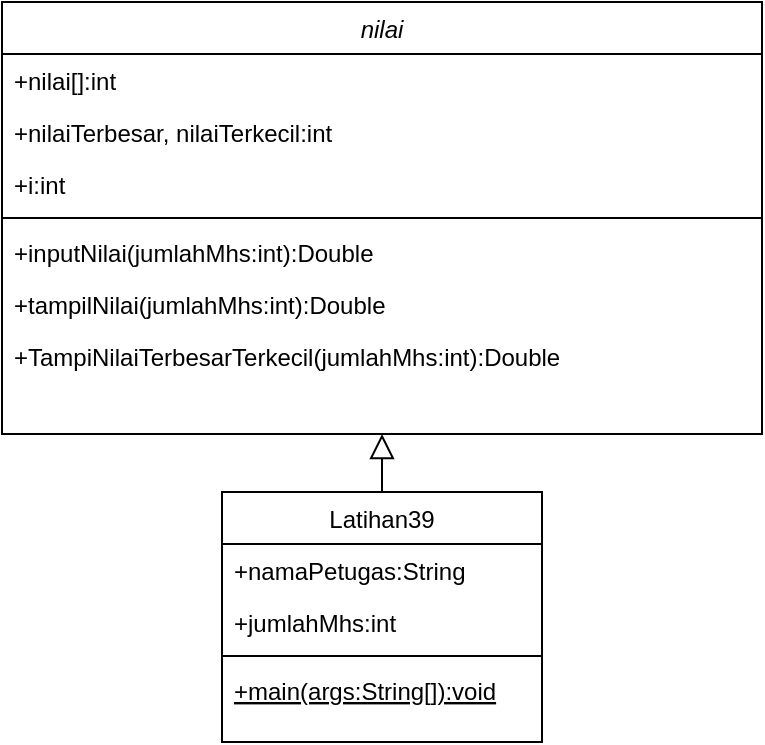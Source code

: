 <mxfile version="13.8.9-1" type="github">
  <diagram id="C5RBs43oDa-KdzZeNtuy" name="Page-1">
    <mxGraphModel dx="1422" dy="762" grid="1" gridSize="10" guides="1" tooltips="1" connect="1" arrows="1" fold="1" page="1" pageScale="1" pageWidth="827" pageHeight="1169" math="0" shadow="0">
      <root>
        <mxCell id="WIyWlLk6GJQsqaUBKTNV-0" />
        <mxCell id="WIyWlLk6GJQsqaUBKTNV-1" parent="WIyWlLk6GJQsqaUBKTNV-0" />
        <mxCell id="v2fbGBIJ8o61CAA1YX-M-0" value="nilai" style="swimlane;fontStyle=2;align=center;verticalAlign=top;childLayout=stackLayout;horizontal=1;startSize=26;horizontalStack=0;resizeParent=1;resizeLast=0;collapsible=1;marginBottom=0;rounded=0;shadow=0;strokeWidth=1;" parent="WIyWlLk6GJQsqaUBKTNV-1" vertex="1">
          <mxGeometry x="220" y="180" width="380" height="216" as="geometry">
            <mxRectangle x="230" y="140" width="160" height="26" as="alternateBounds" />
          </mxGeometry>
        </mxCell>
        <mxCell id="v2fbGBIJ8o61CAA1YX-M-1" value="+nilai[]:int" style="text;align=left;verticalAlign=top;spacingLeft=4;spacingRight=4;overflow=hidden;rotatable=0;points=[[0,0.5],[1,0.5]];portConstraint=eastwest;" parent="v2fbGBIJ8o61CAA1YX-M-0" vertex="1">
          <mxGeometry y="26" width="380" height="26" as="geometry" />
        </mxCell>
        <mxCell id="v2fbGBIJ8o61CAA1YX-M-2" value="+nilaiTerbesar, nilaiTerkecil:int" style="text;align=left;verticalAlign=top;spacingLeft=4;spacingRight=4;overflow=hidden;rotatable=0;points=[[0,0.5],[1,0.5]];portConstraint=eastwest;" parent="v2fbGBIJ8o61CAA1YX-M-0" vertex="1">
          <mxGeometry y="52" width="380" height="26" as="geometry" />
        </mxCell>
        <mxCell id="v2fbGBIJ8o61CAA1YX-M-17" value="+i:int" style="text;align=left;verticalAlign=top;spacingLeft=4;spacingRight=4;overflow=hidden;rotatable=0;points=[[0,0.5],[1,0.5]];portConstraint=eastwest;" parent="v2fbGBIJ8o61CAA1YX-M-0" vertex="1">
          <mxGeometry y="78" width="380" height="26" as="geometry" />
        </mxCell>
        <mxCell id="v2fbGBIJ8o61CAA1YX-M-5" value="" style="line;html=1;strokeWidth=1;align=left;verticalAlign=middle;spacingTop=-1;spacingLeft=3;spacingRight=3;rotatable=0;labelPosition=right;points=[];portConstraint=eastwest;" parent="v2fbGBIJ8o61CAA1YX-M-0" vertex="1">
          <mxGeometry y="104" width="380" height="8" as="geometry" />
        </mxCell>
        <mxCell id="v2fbGBIJ8o61CAA1YX-M-6" value="+inputNilai(jumlahMhs:int):Double" style="text;align=left;verticalAlign=top;spacingLeft=4;spacingRight=4;overflow=hidden;rotatable=0;points=[[0,0.5],[1,0.5]];portConstraint=eastwest;" parent="v2fbGBIJ8o61CAA1YX-M-0" vertex="1">
          <mxGeometry y="112" width="380" height="26" as="geometry" />
        </mxCell>
        <mxCell id="v2fbGBIJ8o61CAA1YX-M-16" value="+tampilNilai(jumlahMhs:int):Double" style="text;align=left;verticalAlign=top;spacingLeft=4;spacingRight=4;overflow=hidden;rotatable=0;points=[[0,0.5],[1,0.5]];portConstraint=eastwest;" parent="v2fbGBIJ8o61CAA1YX-M-0" vertex="1">
          <mxGeometry y="138" width="380" height="26" as="geometry" />
        </mxCell>
        <mxCell id="v2fbGBIJ8o61CAA1YX-M-15" value="+TampiNilaiTerbesarTerkecil(jumlahMhs:int):Double" style="text;align=left;verticalAlign=top;spacingLeft=4;spacingRight=4;overflow=hidden;rotatable=0;points=[[0,0.5],[1,0.5]];portConstraint=eastwest;" parent="v2fbGBIJ8o61CAA1YX-M-0" vertex="1">
          <mxGeometry y="164" width="380" height="26" as="geometry" />
        </mxCell>
        <mxCell id="v2fbGBIJ8o61CAA1YX-M-8" value="Latihan39" style="swimlane;fontStyle=0;align=center;verticalAlign=top;childLayout=stackLayout;horizontal=1;startSize=26;horizontalStack=0;resizeParent=1;resizeLast=0;collapsible=1;marginBottom=0;rounded=0;shadow=0;strokeWidth=1;" parent="WIyWlLk6GJQsqaUBKTNV-1" vertex="1">
          <mxGeometry x="330" y="425" width="160" height="125" as="geometry">
            <mxRectangle x="130" y="380" width="160" height="26" as="alternateBounds" />
          </mxGeometry>
        </mxCell>
        <mxCell id="v2fbGBIJ8o61CAA1YX-M-9" value="+namaPetugas:String" style="text;align=left;verticalAlign=top;spacingLeft=4;spacingRight=4;overflow=hidden;rotatable=0;points=[[0,0.5],[1,0.5]];portConstraint=eastwest;" parent="v2fbGBIJ8o61CAA1YX-M-8" vertex="1">
          <mxGeometry y="26" width="160" height="26" as="geometry" />
        </mxCell>
        <mxCell id="v2fbGBIJ8o61CAA1YX-M-10" value="+jumlahMhs:int" style="text;align=left;verticalAlign=top;spacingLeft=4;spacingRight=4;overflow=hidden;rotatable=0;points=[[0,0.5],[1,0.5]];portConstraint=eastwest;rounded=0;shadow=0;html=0;" parent="v2fbGBIJ8o61CAA1YX-M-8" vertex="1">
          <mxGeometry y="52" width="160" height="26" as="geometry" />
        </mxCell>
        <mxCell id="v2fbGBIJ8o61CAA1YX-M-11" value="" style="line;html=1;strokeWidth=1;align=left;verticalAlign=middle;spacingTop=-1;spacingLeft=3;spacingRight=3;rotatable=0;labelPosition=right;points=[];portConstraint=eastwest;" parent="v2fbGBIJ8o61CAA1YX-M-8" vertex="1">
          <mxGeometry y="78" width="160" height="8" as="geometry" />
        </mxCell>
        <mxCell id="v2fbGBIJ8o61CAA1YX-M-12" value="+main(args:String[]):void" style="text;align=left;verticalAlign=top;spacingLeft=4;spacingRight=4;overflow=hidden;rotatable=0;points=[[0,0.5],[1,0.5]];portConstraint=eastwest;fontStyle=4" parent="v2fbGBIJ8o61CAA1YX-M-8" vertex="1">
          <mxGeometry y="86" width="160" height="18" as="geometry" />
        </mxCell>
        <mxCell id="v2fbGBIJ8o61CAA1YX-M-13" value="" style="endArrow=block;endSize=10;endFill=0;shadow=0;strokeWidth=1;rounded=0;edgeStyle=elbowEdgeStyle;elbow=vertical;" parent="WIyWlLk6GJQsqaUBKTNV-1" source="v2fbGBIJ8o61CAA1YX-M-8" target="v2fbGBIJ8o61CAA1YX-M-0" edge="1">
          <mxGeometry width="160" relative="1" as="geometry">
            <mxPoint x="200" y="203" as="sourcePoint" />
            <mxPoint x="200" y="203" as="targetPoint" />
          </mxGeometry>
        </mxCell>
      </root>
    </mxGraphModel>
  </diagram>
</mxfile>
